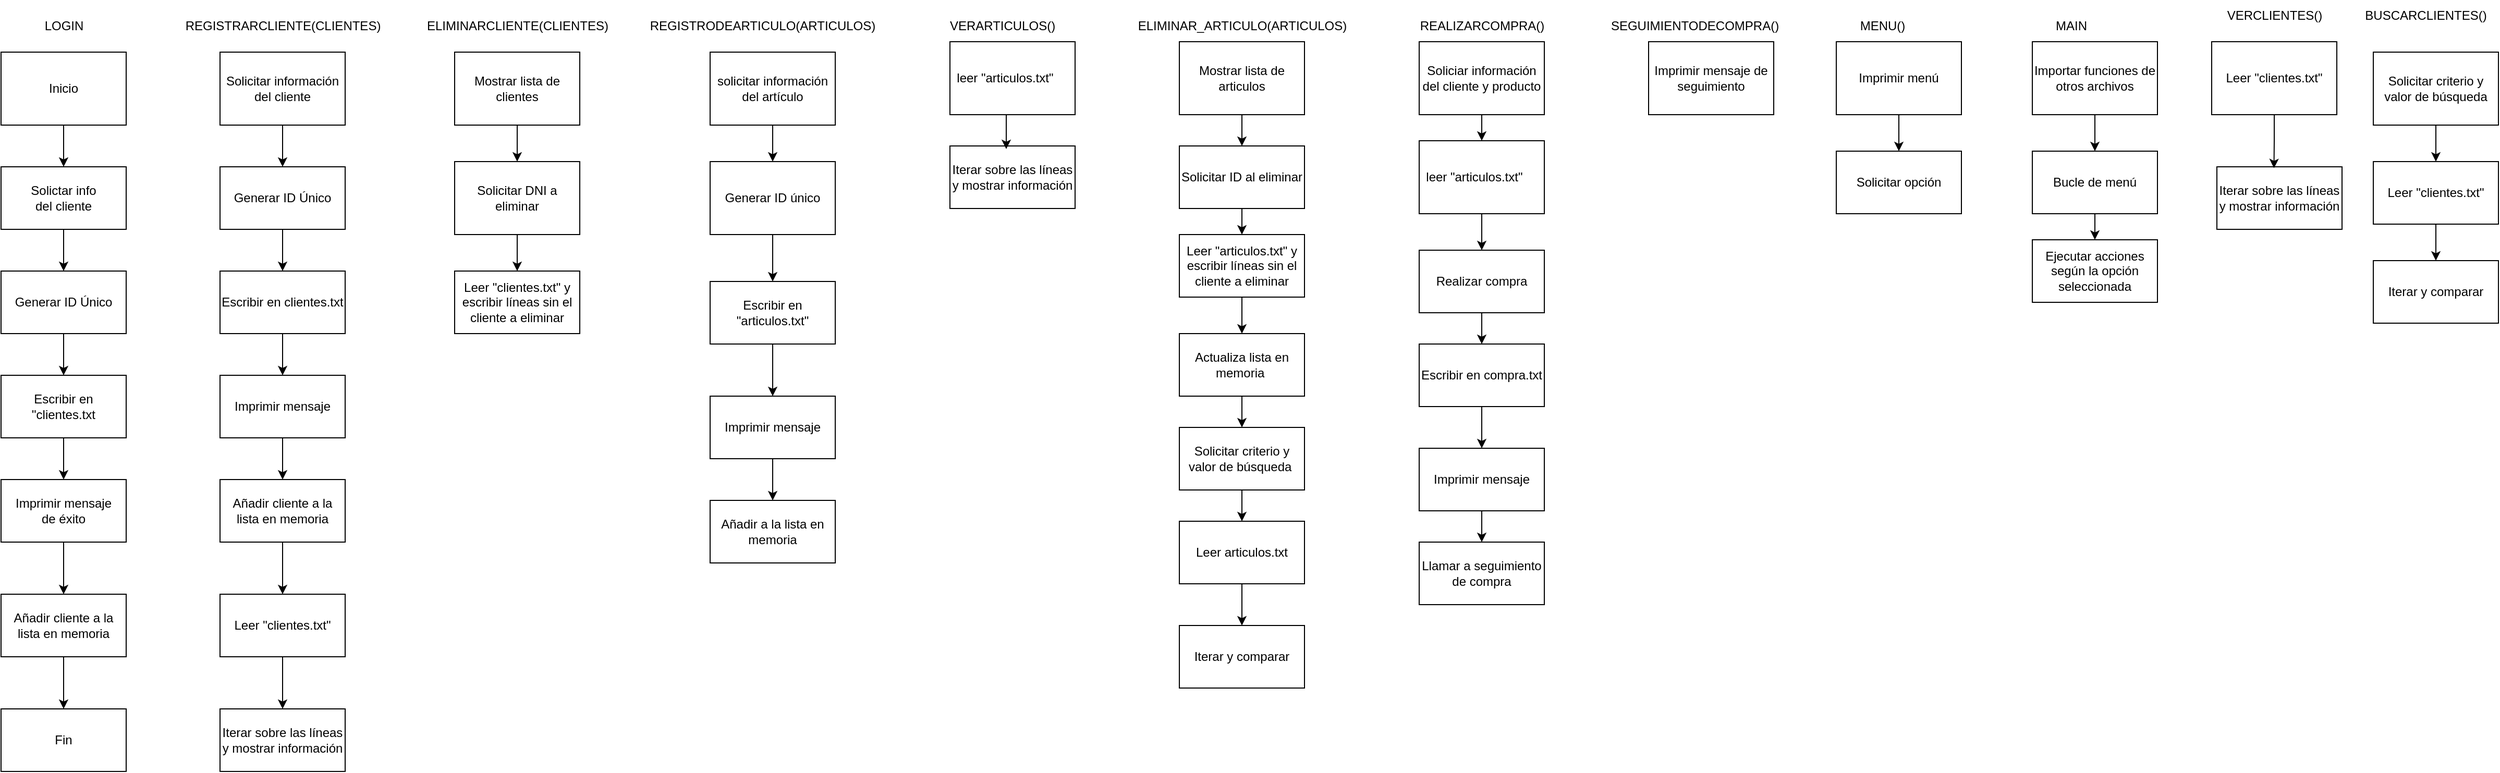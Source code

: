 <mxfile version="22.1.2" type="github">
  <diagram id="C5RBs43oDa-KdzZeNtuy" name="Page-1">
    <mxGraphModel dx="635" dy="474" grid="1" gridSize="10" guides="1" tooltips="1" connect="1" arrows="1" fold="1" page="1" pageScale="1" pageWidth="827" pageHeight="1169" math="0" shadow="0">
      <root>
        <mxCell id="WIyWlLk6GJQsqaUBKTNV-0" />
        <mxCell id="WIyWlLk6GJQsqaUBKTNV-1" parent="WIyWlLk6GJQsqaUBKTNV-0" />
        <mxCell id="VLlErGUeabO-Wsx0XHVg-6" style="edgeStyle=orthogonalEdgeStyle;rounded=0;orthogonalLoop=1;jettySize=auto;html=1;exitX=0.5;exitY=1;exitDx=0;exitDy=0;entryX=0.5;entryY=0;entryDx=0;entryDy=0;" parent="WIyWlLk6GJQsqaUBKTNV-1" source="VLlErGUeabO-Wsx0XHVg-0" target="VLlErGUeabO-Wsx0XHVg-1" edge="1">
          <mxGeometry relative="1" as="geometry" />
        </mxCell>
        <mxCell id="VLlErGUeabO-Wsx0XHVg-0" value="Inicio" style="rounded=0;whiteSpace=wrap;html=1;" parent="WIyWlLk6GJQsqaUBKTNV-1" vertex="1">
          <mxGeometry x="120" y="410" width="120" height="70" as="geometry" />
        </mxCell>
        <mxCell id="VLlErGUeabO-Wsx0XHVg-7" style="edgeStyle=orthogonalEdgeStyle;rounded=0;orthogonalLoop=1;jettySize=auto;html=1;exitX=0.5;exitY=1;exitDx=0;exitDy=0;" parent="WIyWlLk6GJQsqaUBKTNV-1" source="VLlErGUeabO-Wsx0XHVg-1" target="VLlErGUeabO-Wsx0XHVg-2" edge="1">
          <mxGeometry relative="1" as="geometry" />
        </mxCell>
        <mxCell id="VLlErGUeabO-Wsx0XHVg-1" value="Solictar info&lt;br&gt;del cliente" style="rounded=0;whiteSpace=wrap;html=1;" parent="WIyWlLk6GJQsqaUBKTNV-1" vertex="1">
          <mxGeometry x="120" y="520" width="120" height="60" as="geometry" />
        </mxCell>
        <mxCell id="VLlErGUeabO-Wsx0XHVg-8" style="edgeStyle=orthogonalEdgeStyle;rounded=0;orthogonalLoop=1;jettySize=auto;html=1;exitX=0.5;exitY=1;exitDx=0;exitDy=0;" parent="WIyWlLk6GJQsqaUBKTNV-1" source="VLlErGUeabO-Wsx0XHVg-2" target="VLlErGUeabO-Wsx0XHVg-3" edge="1">
          <mxGeometry relative="1" as="geometry" />
        </mxCell>
        <mxCell id="VLlErGUeabO-Wsx0XHVg-2" value="Generar ID Único" style="rounded=0;whiteSpace=wrap;html=1;" parent="WIyWlLk6GJQsqaUBKTNV-1" vertex="1">
          <mxGeometry x="120" y="620" width="120" height="60" as="geometry" />
        </mxCell>
        <mxCell id="VLlErGUeabO-Wsx0XHVg-11" style="edgeStyle=orthogonalEdgeStyle;rounded=0;orthogonalLoop=1;jettySize=auto;html=1;exitX=0.5;exitY=1;exitDx=0;exitDy=0;entryX=0.5;entryY=0;entryDx=0;entryDy=0;" parent="WIyWlLk6GJQsqaUBKTNV-1" source="VLlErGUeabO-Wsx0XHVg-3" target="VLlErGUeabO-Wsx0XHVg-9" edge="1">
          <mxGeometry relative="1" as="geometry" />
        </mxCell>
        <mxCell id="VLlErGUeabO-Wsx0XHVg-3" value="Escribir en&lt;br&gt;&quot;clientes.txt" style="rounded=0;whiteSpace=wrap;html=1;" parent="WIyWlLk6GJQsqaUBKTNV-1" vertex="1">
          <mxGeometry x="120" y="720" width="120" height="60" as="geometry" />
        </mxCell>
        <mxCell id="VLlErGUeabO-Wsx0XHVg-14" style="edgeStyle=orthogonalEdgeStyle;rounded=0;orthogonalLoop=1;jettySize=auto;html=1;exitX=0.5;exitY=1;exitDx=0;exitDy=0;entryX=0.5;entryY=0;entryDx=0;entryDy=0;" parent="WIyWlLk6GJQsqaUBKTNV-1" source="VLlErGUeabO-Wsx0XHVg-9" target="VLlErGUeabO-Wsx0XHVg-12" edge="1">
          <mxGeometry relative="1" as="geometry" />
        </mxCell>
        <mxCell id="VLlErGUeabO-Wsx0XHVg-9" value="Imprimir mensaje&lt;br&gt;de éxito" style="rounded=0;whiteSpace=wrap;html=1;" parent="WIyWlLk6GJQsqaUBKTNV-1" vertex="1">
          <mxGeometry x="120" y="820" width="120" height="60" as="geometry" />
        </mxCell>
        <mxCell id="VLlErGUeabO-Wsx0XHVg-10" value="LOGIN" style="text;html=1;align=center;verticalAlign=middle;resizable=0;points=[];autosize=1;strokeColor=none;fillColor=none;" parent="WIyWlLk6GJQsqaUBKTNV-1" vertex="1">
          <mxGeometry x="150" y="370" width="60" height="30" as="geometry" />
        </mxCell>
        <mxCell id="VLlErGUeabO-Wsx0XHVg-15" style="edgeStyle=orthogonalEdgeStyle;rounded=0;orthogonalLoop=1;jettySize=auto;html=1;exitX=0.5;exitY=1;exitDx=0;exitDy=0;" parent="WIyWlLk6GJQsqaUBKTNV-1" source="VLlErGUeabO-Wsx0XHVg-12" target="VLlErGUeabO-Wsx0XHVg-13" edge="1">
          <mxGeometry relative="1" as="geometry" />
        </mxCell>
        <mxCell id="VLlErGUeabO-Wsx0XHVg-12" value="Añadir cliente a la lista en memoria" style="rounded=0;whiteSpace=wrap;html=1;" parent="WIyWlLk6GJQsqaUBKTNV-1" vertex="1">
          <mxGeometry x="120" y="930" width="120" height="60" as="geometry" />
        </mxCell>
        <mxCell id="VLlErGUeabO-Wsx0XHVg-13" value="Fin" style="rounded=0;whiteSpace=wrap;html=1;" parent="WIyWlLk6GJQsqaUBKTNV-1" vertex="1">
          <mxGeometry x="120" y="1040" width="120" height="60" as="geometry" />
        </mxCell>
        <mxCell id="VLlErGUeabO-Wsx0XHVg-18" value="REGISTRARCLIENTE(CLIENTES)" style="text;html=1;align=center;verticalAlign=middle;resizable=0;points=[];autosize=1;strokeColor=none;fillColor=none;" parent="WIyWlLk6GJQsqaUBKTNV-1" vertex="1">
          <mxGeometry x="285" y="370" width="210" height="30" as="geometry" />
        </mxCell>
        <mxCell id="VLlErGUeabO-Wsx0XHVg-26" style="edgeStyle=orthogonalEdgeStyle;rounded=0;orthogonalLoop=1;jettySize=auto;html=1;exitX=0.5;exitY=1;exitDx=0;exitDy=0;" parent="WIyWlLk6GJQsqaUBKTNV-1" source="VLlErGUeabO-Wsx0XHVg-19" target="VLlErGUeabO-Wsx0XHVg-22" edge="1">
          <mxGeometry relative="1" as="geometry" />
        </mxCell>
        <mxCell id="VLlErGUeabO-Wsx0XHVg-19" value="Solicitar información&lt;br&gt;del cliente" style="rounded=0;whiteSpace=wrap;html=1;" parent="WIyWlLk6GJQsqaUBKTNV-1" vertex="1">
          <mxGeometry x="330" y="410" width="120" height="70" as="geometry" />
        </mxCell>
        <mxCell id="VLlErGUeabO-Wsx0XHVg-28" style="edgeStyle=orthogonalEdgeStyle;rounded=0;orthogonalLoop=1;jettySize=auto;html=1;entryX=0.5;entryY=0;entryDx=0;entryDy=0;" parent="WIyWlLk6GJQsqaUBKTNV-1" source="VLlErGUeabO-Wsx0XHVg-22" target="VLlErGUeabO-Wsx0XHVg-23" edge="1">
          <mxGeometry relative="1" as="geometry" />
        </mxCell>
        <mxCell id="VLlErGUeabO-Wsx0XHVg-22" value="Generar ID Único" style="rounded=0;whiteSpace=wrap;html=1;" parent="WIyWlLk6GJQsqaUBKTNV-1" vertex="1">
          <mxGeometry x="330" y="520" width="120" height="60" as="geometry" />
        </mxCell>
        <mxCell id="VLlErGUeabO-Wsx0XHVg-29" style="edgeStyle=orthogonalEdgeStyle;rounded=0;orthogonalLoop=1;jettySize=auto;html=1;exitX=0.5;exitY=1;exitDx=0;exitDy=0;entryX=0.5;entryY=0;entryDx=0;entryDy=0;" parent="WIyWlLk6GJQsqaUBKTNV-1" source="VLlErGUeabO-Wsx0XHVg-23" target="VLlErGUeabO-Wsx0XHVg-24" edge="1">
          <mxGeometry relative="1" as="geometry" />
        </mxCell>
        <mxCell id="VLlErGUeabO-Wsx0XHVg-23" value="Escribir en clientes.txt" style="rounded=0;whiteSpace=wrap;html=1;" parent="WIyWlLk6GJQsqaUBKTNV-1" vertex="1">
          <mxGeometry x="330" y="620" width="120" height="60" as="geometry" />
        </mxCell>
        <mxCell id="VLlErGUeabO-Wsx0XHVg-30" style="edgeStyle=orthogonalEdgeStyle;rounded=0;orthogonalLoop=1;jettySize=auto;html=1;exitX=0.5;exitY=1;exitDx=0;exitDy=0;" parent="WIyWlLk6GJQsqaUBKTNV-1" source="VLlErGUeabO-Wsx0XHVg-24" target="VLlErGUeabO-Wsx0XHVg-25" edge="1">
          <mxGeometry relative="1" as="geometry" />
        </mxCell>
        <mxCell id="VLlErGUeabO-Wsx0XHVg-24" value="Imprimir mensaje" style="rounded=0;whiteSpace=wrap;html=1;" parent="WIyWlLk6GJQsqaUBKTNV-1" vertex="1">
          <mxGeometry x="330" y="720" width="120" height="60" as="geometry" />
        </mxCell>
        <mxCell id="VLlErGUeabO-Wsx0XHVg-33" style="edgeStyle=orthogonalEdgeStyle;rounded=0;orthogonalLoop=1;jettySize=auto;html=1;entryX=0.5;entryY=0;entryDx=0;entryDy=0;" parent="WIyWlLk6GJQsqaUBKTNV-1" source="VLlErGUeabO-Wsx0XHVg-25" target="VLlErGUeabO-Wsx0XHVg-31" edge="1">
          <mxGeometry relative="1" as="geometry" />
        </mxCell>
        <mxCell id="VLlErGUeabO-Wsx0XHVg-25" value="Añadir cliente a la lista en memoria" style="rounded=0;whiteSpace=wrap;html=1;" parent="WIyWlLk6GJQsqaUBKTNV-1" vertex="1">
          <mxGeometry x="330" y="820" width="120" height="60" as="geometry" />
        </mxCell>
        <mxCell id="VLlErGUeabO-Wsx0XHVg-34" style="edgeStyle=orthogonalEdgeStyle;rounded=0;orthogonalLoop=1;jettySize=auto;html=1;exitX=0.5;exitY=1;exitDx=0;exitDy=0;entryX=0.5;entryY=0;entryDx=0;entryDy=0;" parent="WIyWlLk6GJQsqaUBKTNV-1" source="VLlErGUeabO-Wsx0XHVg-31" target="VLlErGUeabO-Wsx0XHVg-32" edge="1">
          <mxGeometry relative="1" as="geometry" />
        </mxCell>
        <mxCell id="VLlErGUeabO-Wsx0XHVg-31" value="Leer &quot;clientes.txt&quot;" style="rounded=0;whiteSpace=wrap;html=1;" parent="WIyWlLk6GJQsqaUBKTNV-1" vertex="1">
          <mxGeometry x="330" y="930" width="120" height="60" as="geometry" />
        </mxCell>
        <mxCell id="VLlErGUeabO-Wsx0XHVg-32" value="Iterar sobre las líneas y mostrar información" style="rounded=0;whiteSpace=wrap;html=1;" parent="WIyWlLk6GJQsqaUBKTNV-1" vertex="1">
          <mxGeometry x="330" y="1040" width="120" height="60" as="geometry" />
        </mxCell>
        <mxCell id="VLlErGUeabO-Wsx0XHVg-35" value="ELIMINARCLIENTE(CLIENTES)" style="text;html=1;align=center;verticalAlign=middle;resizable=0;points=[];autosize=1;strokeColor=none;fillColor=none;" parent="WIyWlLk6GJQsqaUBKTNV-1" vertex="1">
          <mxGeometry x="515" y="370" width="200" height="30" as="geometry" />
        </mxCell>
        <mxCell id="VLlErGUeabO-Wsx0XHVg-39" style="edgeStyle=orthogonalEdgeStyle;rounded=0;orthogonalLoop=1;jettySize=auto;html=1;entryX=0.5;entryY=0;entryDx=0;entryDy=0;" parent="WIyWlLk6GJQsqaUBKTNV-1" source="VLlErGUeabO-Wsx0XHVg-36" target="VLlErGUeabO-Wsx0XHVg-37" edge="1">
          <mxGeometry relative="1" as="geometry" />
        </mxCell>
        <mxCell id="VLlErGUeabO-Wsx0XHVg-36" value="Mostrar lista de clientes" style="rounded=0;whiteSpace=wrap;html=1;" parent="WIyWlLk6GJQsqaUBKTNV-1" vertex="1">
          <mxGeometry x="555" y="410" width="120" height="70" as="geometry" />
        </mxCell>
        <mxCell id="VLlErGUeabO-Wsx0XHVg-40" style="edgeStyle=orthogonalEdgeStyle;rounded=0;orthogonalLoop=1;jettySize=auto;html=1;exitX=0.5;exitY=1;exitDx=0;exitDy=0;" parent="WIyWlLk6GJQsqaUBKTNV-1" source="VLlErGUeabO-Wsx0XHVg-37" target="VLlErGUeabO-Wsx0XHVg-38" edge="1">
          <mxGeometry relative="1" as="geometry" />
        </mxCell>
        <mxCell id="VLlErGUeabO-Wsx0XHVg-37" value="Solicitar DNI a eliminar" style="rounded=0;whiteSpace=wrap;html=1;" parent="WIyWlLk6GJQsqaUBKTNV-1" vertex="1">
          <mxGeometry x="555" y="515" width="120" height="70" as="geometry" />
        </mxCell>
        <mxCell id="VLlErGUeabO-Wsx0XHVg-38" value="Leer &quot;clientes.txt&quot; y escribir líneas sin el cliente a eliminar" style="rounded=0;whiteSpace=wrap;html=1;" parent="WIyWlLk6GJQsqaUBKTNV-1" vertex="1">
          <mxGeometry x="555" y="620" width="120" height="60" as="geometry" />
        </mxCell>
        <mxCell id="VLlErGUeabO-Wsx0XHVg-41" value="REGISTRODEARTICULO(ARTICULOS)" style="text;html=1;align=center;verticalAlign=middle;resizable=0;points=[];autosize=1;strokeColor=none;fillColor=none;" parent="WIyWlLk6GJQsqaUBKTNV-1" vertex="1">
          <mxGeometry x="730" y="370" width="240" height="30" as="geometry" />
        </mxCell>
        <mxCell id="VLlErGUeabO-Wsx0XHVg-47" style="edgeStyle=orthogonalEdgeStyle;rounded=0;orthogonalLoop=1;jettySize=auto;html=1;entryX=0.5;entryY=0;entryDx=0;entryDy=0;" parent="WIyWlLk6GJQsqaUBKTNV-1" source="VLlErGUeabO-Wsx0XHVg-44" target="VLlErGUeabO-Wsx0XHVg-45" edge="1">
          <mxGeometry relative="1" as="geometry" />
        </mxCell>
        <mxCell id="VLlErGUeabO-Wsx0XHVg-44" value="solicitar información del artículo" style="rounded=0;whiteSpace=wrap;html=1;" parent="WIyWlLk6GJQsqaUBKTNV-1" vertex="1">
          <mxGeometry x="800" y="410" width="120" height="70" as="geometry" />
        </mxCell>
        <mxCell id="VLlErGUeabO-Wsx0XHVg-48" style="edgeStyle=orthogonalEdgeStyle;rounded=0;orthogonalLoop=1;jettySize=auto;html=1;exitX=0.5;exitY=1;exitDx=0;exitDy=0;entryX=0.5;entryY=0;entryDx=0;entryDy=0;" parent="WIyWlLk6GJQsqaUBKTNV-1" source="VLlErGUeabO-Wsx0XHVg-45" target="VLlErGUeabO-Wsx0XHVg-46" edge="1">
          <mxGeometry relative="1" as="geometry" />
        </mxCell>
        <mxCell id="VLlErGUeabO-Wsx0XHVg-45" value="Generar ID único" style="rounded=0;whiteSpace=wrap;html=1;" parent="WIyWlLk6GJQsqaUBKTNV-1" vertex="1">
          <mxGeometry x="800" y="515" width="120" height="70" as="geometry" />
        </mxCell>
        <mxCell id="VLlErGUeabO-Wsx0XHVg-51" style="edgeStyle=orthogonalEdgeStyle;rounded=0;orthogonalLoop=1;jettySize=auto;html=1;exitX=0.5;exitY=1;exitDx=0;exitDy=0;" parent="WIyWlLk6GJQsqaUBKTNV-1" source="VLlErGUeabO-Wsx0XHVg-46" target="VLlErGUeabO-Wsx0XHVg-49" edge="1">
          <mxGeometry relative="1" as="geometry" />
        </mxCell>
        <mxCell id="VLlErGUeabO-Wsx0XHVg-46" value="Escribir en &quot;articulos.txt&quot;" style="rounded=0;whiteSpace=wrap;html=1;" parent="WIyWlLk6GJQsqaUBKTNV-1" vertex="1">
          <mxGeometry x="800" y="630" width="120" height="60" as="geometry" />
        </mxCell>
        <mxCell id="VLlErGUeabO-Wsx0XHVg-52" style="edgeStyle=orthogonalEdgeStyle;rounded=0;orthogonalLoop=1;jettySize=auto;html=1;exitX=0.5;exitY=1;exitDx=0;exitDy=0;entryX=0.5;entryY=0;entryDx=0;entryDy=0;" parent="WIyWlLk6GJQsqaUBKTNV-1" source="VLlErGUeabO-Wsx0XHVg-49" target="VLlErGUeabO-Wsx0XHVg-50" edge="1">
          <mxGeometry relative="1" as="geometry" />
        </mxCell>
        <mxCell id="VLlErGUeabO-Wsx0XHVg-49" value="Imprimir mensaje" style="rounded=0;whiteSpace=wrap;html=1;" parent="WIyWlLk6GJQsqaUBKTNV-1" vertex="1">
          <mxGeometry x="800" y="740" width="120" height="60" as="geometry" />
        </mxCell>
        <mxCell id="VLlErGUeabO-Wsx0XHVg-50" value="Añadir a la lista en memoria" style="rounded=0;whiteSpace=wrap;html=1;" parent="WIyWlLk6GJQsqaUBKTNV-1" vertex="1">
          <mxGeometry x="800" y="840" width="120" height="60" as="geometry" />
        </mxCell>
        <mxCell id="VLlErGUeabO-Wsx0XHVg-53" value="VERARTICULOS()" style="text;html=1;align=center;verticalAlign=middle;resizable=0;points=[];autosize=1;strokeColor=none;fillColor=none;" parent="WIyWlLk6GJQsqaUBKTNV-1" vertex="1">
          <mxGeometry x="1020" y="370" width="120" height="30" as="geometry" />
        </mxCell>
        <mxCell id="VLlErGUeabO-Wsx0XHVg-54" value="leer &quot;articulos.txt&quot;&lt;span style=&quot;white-space: pre;&quot;&gt;&#x9;&lt;/span&gt;" style="rounded=0;whiteSpace=wrap;html=1;" parent="WIyWlLk6GJQsqaUBKTNV-1" vertex="1">
          <mxGeometry x="1030" y="400" width="120" height="70" as="geometry" />
        </mxCell>
        <mxCell id="VLlErGUeabO-Wsx0XHVg-55" value="Iterar sobre las líneas y mostrar información" style="rounded=0;whiteSpace=wrap;html=1;" parent="WIyWlLk6GJQsqaUBKTNV-1" vertex="1">
          <mxGeometry x="1030" y="500" width="120" height="60" as="geometry" />
        </mxCell>
        <mxCell id="VLlErGUeabO-Wsx0XHVg-56" style="edgeStyle=orthogonalEdgeStyle;rounded=0;orthogonalLoop=1;jettySize=auto;html=1;exitX=0.5;exitY=1;exitDx=0;exitDy=0;entryX=0.45;entryY=0.05;entryDx=0;entryDy=0;entryPerimeter=0;" parent="WIyWlLk6GJQsqaUBKTNV-1" source="VLlErGUeabO-Wsx0XHVg-54" target="VLlErGUeabO-Wsx0XHVg-55" edge="1">
          <mxGeometry relative="1" as="geometry" />
        </mxCell>
        <mxCell id="VLlErGUeabO-Wsx0XHVg-57" value="ELIMINAR_ARTICULO(ARTICULOS)" style="text;html=1;align=center;verticalAlign=middle;resizable=0;points=[];autosize=1;strokeColor=none;fillColor=none;" parent="WIyWlLk6GJQsqaUBKTNV-1" vertex="1">
          <mxGeometry x="1200" y="370" width="220" height="30" as="geometry" />
        </mxCell>
        <mxCell id="VLlErGUeabO-Wsx0XHVg-60" style="edgeStyle=orthogonalEdgeStyle;rounded=0;orthogonalLoop=1;jettySize=auto;html=1;exitX=0.5;exitY=1;exitDx=0;exitDy=0;" parent="WIyWlLk6GJQsqaUBKTNV-1" source="VLlErGUeabO-Wsx0XHVg-58" target="VLlErGUeabO-Wsx0XHVg-59" edge="1">
          <mxGeometry relative="1" as="geometry" />
        </mxCell>
        <mxCell id="VLlErGUeabO-Wsx0XHVg-58" value="Mostrar lista de articulos" style="rounded=0;whiteSpace=wrap;html=1;" parent="WIyWlLk6GJQsqaUBKTNV-1" vertex="1">
          <mxGeometry x="1250" y="400" width="120" height="70" as="geometry" />
        </mxCell>
        <mxCell id="VLlErGUeabO-Wsx0XHVg-62" style="edgeStyle=orthogonalEdgeStyle;rounded=0;orthogonalLoop=1;jettySize=auto;html=1;exitX=0.5;exitY=1;exitDx=0;exitDy=0;entryX=0.5;entryY=0;entryDx=0;entryDy=0;" parent="WIyWlLk6GJQsqaUBKTNV-1" source="VLlErGUeabO-Wsx0XHVg-59" target="VLlErGUeabO-Wsx0XHVg-61" edge="1">
          <mxGeometry relative="1" as="geometry" />
        </mxCell>
        <mxCell id="VLlErGUeabO-Wsx0XHVg-59" value="Solicitar ID al eliminar" style="rounded=0;whiteSpace=wrap;html=1;" parent="WIyWlLk6GJQsqaUBKTNV-1" vertex="1">
          <mxGeometry x="1250" y="500" width="120" height="60" as="geometry" />
        </mxCell>
        <mxCell id="VLlErGUeabO-Wsx0XHVg-65" style="edgeStyle=orthogonalEdgeStyle;rounded=0;orthogonalLoop=1;jettySize=auto;html=1;exitX=0.5;exitY=1;exitDx=0;exitDy=0;" parent="WIyWlLk6GJQsqaUBKTNV-1" source="VLlErGUeabO-Wsx0XHVg-61" target="VLlErGUeabO-Wsx0XHVg-63" edge="1">
          <mxGeometry relative="1" as="geometry" />
        </mxCell>
        <mxCell id="VLlErGUeabO-Wsx0XHVg-61" value="Leer &quot;articulos.txt&quot; y escribir líneas sin el cliente a eliminar" style="rounded=0;whiteSpace=wrap;html=1;" parent="WIyWlLk6GJQsqaUBKTNV-1" vertex="1">
          <mxGeometry x="1250" y="585" width="120" height="60" as="geometry" />
        </mxCell>
        <mxCell id="VLlErGUeabO-Wsx0XHVg-68" style="edgeStyle=orthogonalEdgeStyle;rounded=0;orthogonalLoop=1;jettySize=auto;html=1;exitX=0.5;exitY=1;exitDx=0;exitDy=0;entryX=0.5;entryY=0;entryDx=0;entryDy=0;" parent="WIyWlLk6GJQsqaUBKTNV-1" source="VLlErGUeabO-Wsx0XHVg-63" target="VLlErGUeabO-Wsx0XHVg-66" edge="1">
          <mxGeometry relative="1" as="geometry" />
        </mxCell>
        <mxCell id="VLlErGUeabO-Wsx0XHVg-63" value="Actualiza lista en memoria&amp;nbsp;" style="rounded=0;whiteSpace=wrap;html=1;" parent="WIyWlLk6GJQsqaUBKTNV-1" vertex="1">
          <mxGeometry x="1250" y="680" width="120" height="60" as="geometry" />
        </mxCell>
        <mxCell id="VLlErGUeabO-Wsx0XHVg-69" style="edgeStyle=orthogonalEdgeStyle;rounded=0;orthogonalLoop=1;jettySize=auto;html=1;exitX=0.5;exitY=1;exitDx=0;exitDy=0;" parent="WIyWlLk6GJQsqaUBKTNV-1" source="VLlErGUeabO-Wsx0XHVg-66" target="VLlErGUeabO-Wsx0XHVg-67" edge="1">
          <mxGeometry relative="1" as="geometry" />
        </mxCell>
        <mxCell id="VLlErGUeabO-Wsx0XHVg-66" value="Solicitar criterio y valor de búsqueda&amp;nbsp;" style="rounded=0;whiteSpace=wrap;html=1;" parent="WIyWlLk6GJQsqaUBKTNV-1" vertex="1">
          <mxGeometry x="1250" y="770" width="120" height="60" as="geometry" />
        </mxCell>
        <mxCell id="VLlErGUeabO-Wsx0XHVg-72" style="edgeStyle=orthogonalEdgeStyle;rounded=0;orthogonalLoop=1;jettySize=auto;html=1;exitX=0.5;exitY=1;exitDx=0;exitDy=0;entryX=0.5;entryY=0;entryDx=0;entryDy=0;" parent="WIyWlLk6GJQsqaUBKTNV-1" source="VLlErGUeabO-Wsx0XHVg-67" target="VLlErGUeabO-Wsx0XHVg-70" edge="1">
          <mxGeometry relative="1" as="geometry" />
        </mxCell>
        <mxCell id="VLlErGUeabO-Wsx0XHVg-67" value="Leer articulos.txt" style="rounded=0;whiteSpace=wrap;html=1;" parent="WIyWlLk6GJQsqaUBKTNV-1" vertex="1">
          <mxGeometry x="1250" y="860" width="120" height="60" as="geometry" />
        </mxCell>
        <mxCell id="VLlErGUeabO-Wsx0XHVg-70" value="Iterar y comparar" style="rounded=0;whiteSpace=wrap;html=1;" parent="WIyWlLk6GJQsqaUBKTNV-1" vertex="1">
          <mxGeometry x="1250" y="960" width="120" height="60" as="geometry" />
        </mxCell>
        <mxCell id="VLlErGUeabO-Wsx0XHVg-73" value="REALIZARCOMPRA()" style="text;html=1;align=center;verticalAlign=middle;resizable=0;points=[];autosize=1;strokeColor=none;fillColor=none;" parent="WIyWlLk6GJQsqaUBKTNV-1" vertex="1">
          <mxGeometry x="1470" y="370" width="140" height="30" as="geometry" />
        </mxCell>
        <mxCell id="VLlErGUeabO-Wsx0XHVg-77" style="edgeStyle=orthogonalEdgeStyle;rounded=0;orthogonalLoop=1;jettySize=auto;html=1;entryX=0.5;entryY=0;entryDx=0;entryDy=0;" parent="WIyWlLk6GJQsqaUBKTNV-1" source="VLlErGUeabO-Wsx0XHVg-74" target="VLlErGUeabO-Wsx0XHVg-76" edge="1">
          <mxGeometry relative="1" as="geometry" />
        </mxCell>
        <mxCell id="VLlErGUeabO-Wsx0XHVg-74" value="Soliciar información del cliente y producto" style="rounded=0;whiteSpace=wrap;html=1;" parent="WIyWlLk6GJQsqaUBKTNV-1" vertex="1">
          <mxGeometry x="1480" y="400" width="120" height="70" as="geometry" />
        </mxCell>
        <mxCell id="VLlErGUeabO-Wsx0XHVg-82" style="edgeStyle=orthogonalEdgeStyle;rounded=0;orthogonalLoop=1;jettySize=auto;html=1;exitX=0.5;exitY=1;exitDx=0;exitDy=0;entryX=0.5;entryY=0;entryDx=0;entryDy=0;" parent="WIyWlLk6GJQsqaUBKTNV-1" source="VLlErGUeabO-Wsx0XHVg-76" target="VLlErGUeabO-Wsx0XHVg-78" edge="1">
          <mxGeometry relative="1" as="geometry" />
        </mxCell>
        <mxCell id="VLlErGUeabO-Wsx0XHVg-76" value="leer &quot;articulos.txt&quot;&lt;span style=&quot;white-space: pre;&quot;&gt;&#x9;&lt;/span&gt;" style="rounded=0;whiteSpace=wrap;html=1;" parent="WIyWlLk6GJQsqaUBKTNV-1" vertex="1">
          <mxGeometry x="1480" y="495" width="120" height="70" as="geometry" />
        </mxCell>
        <mxCell id="VLlErGUeabO-Wsx0XHVg-83" style="edgeStyle=orthogonalEdgeStyle;rounded=0;orthogonalLoop=1;jettySize=auto;html=1;exitX=0.5;exitY=1;exitDx=0;exitDy=0;entryX=0.5;entryY=0;entryDx=0;entryDy=0;" parent="WIyWlLk6GJQsqaUBKTNV-1" source="VLlErGUeabO-Wsx0XHVg-78" target="VLlErGUeabO-Wsx0XHVg-79" edge="1">
          <mxGeometry relative="1" as="geometry" />
        </mxCell>
        <mxCell id="VLlErGUeabO-Wsx0XHVg-78" value="Realizar compra" style="rounded=0;whiteSpace=wrap;html=1;" parent="WIyWlLk6GJQsqaUBKTNV-1" vertex="1">
          <mxGeometry x="1480" y="600" width="120" height="60" as="geometry" />
        </mxCell>
        <mxCell id="VLlErGUeabO-Wsx0XHVg-84" style="edgeStyle=orthogonalEdgeStyle;rounded=0;orthogonalLoop=1;jettySize=auto;html=1;entryX=0.5;entryY=0;entryDx=0;entryDy=0;" parent="WIyWlLk6GJQsqaUBKTNV-1" source="VLlErGUeabO-Wsx0XHVg-79" target="VLlErGUeabO-Wsx0XHVg-80" edge="1">
          <mxGeometry relative="1" as="geometry" />
        </mxCell>
        <mxCell id="VLlErGUeabO-Wsx0XHVg-79" value="Escribir en compra.txt" style="rounded=0;whiteSpace=wrap;html=1;" parent="WIyWlLk6GJQsqaUBKTNV-1" vertex="1">
          <mxGeometry x="1480" y="690" width="120" height="60" as="geometry" />
        </mxCell>
        <mxCell id="VLlErGUeabO-Wsx0XHVg-85" style="edgeStyle=orthogonalEdgeStyle;rounded=0;orthogonalLoop=1;jettySize=auto;html=1;exitX=0.5;exitY=1;exitDx=0;exitDy=0;entryX=0.5;entryY=0;entryDx=0;entryDy=0;" parent="WIyWlLk6GJQsqaUBKTNV-1" source="VLlErGUeabO-Wsx0XHVg-80" target="VLlErGUeabO-Wsx0XHVg-81" edge="1">
          <mxGeometry relative="1" as="geometry" />
        </mxCell>
        <mxCell id="VLlErGUeabO-Wsx0XHVg-80" value="Imprimir mensaje" style="rounded=0;whiteSpace=wrap;html=1;" parent="WIyWlLk6GJQsqaUBKTNV-1" vertex="1">
          <mxGeometry x="1480" y="790" width="120" height="60" as="geometry" />
        </mxCell>
        <mxCell id="VLlErGUeabO-Wsx0XHVg-81" value="Llamar a seguimiento de compra" style="rounded=0;whiteSpace=wrap;html=1;" parent="WIyWlLk6GJQsqaUBKTNV-1" vertex="1">
          <mxGeometry x="1480" y="880" width="120" height="60" as="geometry" />
        </mxCell>
        <mxCell id="VLlErGUeabO-Wsx0XHVg-86" value="SEGUIMIENTODECOMPRA()" style="text;html=1;align=center;verticalAlign=middle;resizable=0;points=[];autosize=1;strokeColor=none;fillColor=none;" parent="WIyWlLk6GJQsqaUBKTNV-1" vertex="1">
          <mxGeometry x="1654" y="370" width="180" height="30" as="geometry" />
        </mxCell>
        <mxCell id="VLlErGUeabO-Wsx0XHVg-87" value="Imprimir mensaje de seguimiento" style="rounded=0;whiteSpace=wrap;html=1;" parent="WIyWlLk6GJQsqaUBKTNV-1" vertex="1">
          <mxGeometry x="1700" y="400" width="120" height="70" as="geometry" />
        </mxCell>
        <mxCell id="VLlErGUeabO-Wsx0XHVg-88" value="MENU()" style="text;html=1;align=center;verticalAlign=middle;resizable=0;points=[];autosize=1;strokeColor=none;fillColor=none;" parent="WIyWlLk6GJQsqaUBKTNV-1" vertex="1">
          <mxGeometry x="1889" y="370" width="70" height="30" as="geometry" />
        </mxCell>
        <mxCell id="VLlErGUeabO-Wsx0XHVg-91" style="edgeStyle=orthogonalEdgeStyle;rounded=0;orthogonalLoop=1;jettySize=auto;html=1;exitX=0.5;exitY=1;exitDx=0;exitDy=0;" parent="WIyWlLk6GJQsqaUBKTNV-1" source="VLlErGUeabO-Wsx0XHVg-89" target="VLlErGUeabO-Wsx0XHVg-90" edge="1">
          <mxGeometry relative="1" as="geometry" />
        </mxCell>
        <mxCell id="VLlErGUeabO-Wsx0XHVg-89" value="Imprimir menú" style="rounded=0;whiteSpace=wrap;html=1;" parent="WIyWlLk6GJQsqaUBKTNV-1" vertex="1">
          <mxGeometry x="1880" y="400" width="120" height="70" as="geometry" />
        </mxCell>
        <mxCell id="VLlErGUeabO-Wsx0XHVg-90" value="Solicitar opción" style="rounded=0;whiteSpace=wrap;html=1;" parent="WIyWlLk6GJQsqaUBKTNV-1" vertex="1">
          <mxGeometry x="1880" y="505" width="120" height="60" as="geometry" />
        </mxCell>
        <mxCell id="VLlErGUeabO-Wsx0XHVg-92" value="MAIN" style="text;html=1;align=center;verticalAlign=middle;resizable=0;points=[];autosize=1;strokeColor=none;fillColor=none;" parent="WIyWlLk6GJQsqaUBKTNV-1" vertex="1">
          <mxGeometry x="2080" y="370" width="50" height="30" as="geometry" />
        </mxCell>
        <mxCell id="VLlErGUeabO-Wsx0XHVg-98" style="edgeStyle=orthogonalEdgeStyle;rounded=0;orthogonalLoop=1;jettySize=auto;html=1;exitX=0.5;exitY=1;exitDx=0;exitDy=0;" parent="WIyWlLk6GJQsqaUBKTNV-1" source="VLlErGUeabO-Wsx0XHVg-93" target="VLlErGUeabO-Wsx0XHVg-94" edge="1">
          <mxGeometry relative="1" as="geometry" />
        </mxCell>
        <mxCell id="VLlErGUeabO-Wsx0XHVg-93" value="Importar funciones de otros archivos" style="rounded=0;whiteSpace=wrap;html=1;" parent="WIyWlLk6GJQsqaUBKTNV-1" vertex="1">
          <mxGeometry x="2068" y="400" width="120" height="70" as="geometry" />
        </mxCell>
        <mxCell id="VLlErGUeabO-Wsx0XHVg-99" style="edgeStyle=orthogonalEdgeStyle;rounded=0;orthogonalLoop=1;jettySize=auto;html=1;exitX=0.5;exitY=1;exitDx=0;exitDy=0;entryX=0.5;entryY=0;entryDx=0;entryDy=0;" parent="WIyWlLk6GJQsqaUBKTNV-1" source="VLlErGUeabO-Wsx0XHVg-94" target="VLlErGUeabO-Wsx0XHVg-95" edge="1">
          <mxGeometry relative="1" as="geometry" />
        </mxCell>
        <mxCell id="VLlErGUeabO-Wsx0XHVg-94" value="Bucle de menú" style="rounded=0;whiteSpace=wrap;html=1;" parent="WIyWlLk6GJQsqaUBKTNV-1" vertex="1">
          <mxGeometry x="2068" y="505" width="120" height="60" as="geometry" />
        </mxCell>
        <mxCell id="VLlErGUeabO-Wsx0XHVg-95" value="Ejecutar acciones según la opción seleccionada" style="rounded=0;whiteSpace=wrap;html=1;" parent="WIyWlLk6GJQsqaUBKTNV-1" vertex="1">
          <mxGeometry x="2068" y="590" width="120" height="60" as="geometry" />
        </mxCell>
        <mxCell id="5eMGE5Q4XNYzfyyt1u-K-0" value="Leer &quot;clientes.txt&quot;" style="rounded=0;whiteSpace=wrap;html=1;" vertex="1" parent="WIyWlLk6GJQsqaUBKTNV-1">
          <mxGeometry x="2240" y="400" width="120" height="70" as="geometry" />
        </mxCell>
        <mxCell id="5eMGE5Q4XNYzfyyt1u-K-3" value="VERCLIENTES()" style="text;html=1;align=center;verticalAlign=middle;resizable=0;points=[];autosize=1;strokeColor=none;fillColor=none;" vertex="1" parent="WIyWlLk6GJQsqaUBKTNV-1">
          <mxGeometry x="2245" y="360" width="110" height="30" as="geometry" />
        </mxCell>
        <mxCell id="5eMGE5Q4XNYzfyyt1u-K-4" value="Iterar sobre las líneas y mostrar información" style="rounded=0;whiteSpace=wrap;html=1;" vertex="1" parent="WIyWlLk6GJQsqaUBKTNV-1">
          <mxGeometry x="2245" y="520" width="120" height="60" as="geometry" />
        </mxCell>
        <mxCell id="5eMGE5Q4XNYzfyyt1u-K-5" style="edgeStyle=orthogonalEdgeStyle;rounded=0;orthogonalLoop=1;jettySize=auto;html=1;exitX=0.5;exitY=1;exitDx=0;exitDy=0;entryX=0.456;entryY=0.022;entryDx=0;entryDy=0;entryPerimeter=0;" edge="1" parent="WIyWlLk6GJQsqaUBKTNV-1" source="5eMGE5Q4XNYzfyyt1u-K-0" target="5eMGE5Q4XNYzfyyt1u-K-4">
          <mxGeometry relative="1" as="geometry" />
        </mxCell>
        <mxCell id="5eMGE5Q4XNYzfyyt1u-K-6" value="BUSCARCLIENTES()" style="text;html=1;align=center;verticalAlign=middle;resizable=0;points=[];autosize=1;strokeColor=none;fillColor=none;" vertex="1" parent="WIyWlLk6GJQsqaUBKTNV-1">
          <mxGeometry x="2375" y="360" width="140" height="30" as="geometry" />
        </mxCell>
        <mxCell id="5eMGE5Q4XNYzfyyt1u-K-10" style="edgeStyle=orthogonalEdgeStyle;rounded=0;orthogonalLoop=1;jettySize=auto;html=1;exitX=0.5;exitY=1;exitDx=0;exitDy=0;entryX=0.5;entryY=0;entryDx=0;entryDy=0;" edge="1" parent="WIyWlLk6GJQsqaUBKTNV-1" source="5eMGE5Q4XNYzfyyt1u-K-7" target="5eMGE5Q4XNYzfyyt1u-K-8">
          <mxGeometry relative="1" as="geometry" />
        </mxCell>
        <mxCell id="5eMGE5Q4XNYzfyyt1u-K-7" value="Solicitar criterio y valor de búsqueda" style="rounded=0;whiteSpace=wrap;html=1;" vertex="1" parent="WIyWlLk6GJQsqaUBKTNV-1">
          <mxGeometry x="2395" y="410" width="120" height="70" as="geometry" />
        </mxCell>
        <mxCell id="5eMGE5Q4XNYzfyyt1u-K-11" style="edgeStyle=orthogonalEdgeStyle;rounded=0;orthogonalLoop=1;jettySize=auto;html=1;exitX=0.5;exitY=1;exitDx=0;exitDy=0;" edge="1" parent="WIyWlLk6GJQsqaUBKTNV-1" source="5eMGE5Q4XNYzfyyt1u-K-8" target="5eMGE5Q4XNYzfyyt1u-K-9">
          <mxGeometry relative="1" as="geometry" />
        </mxCell>
        <mxCell id="5eMGE5Q4XNYzfyyt1u-K-8" value="Leer &quot;clientes.txt&quot;" style="rounded=0;whiteSpace=wrap;html=1;" vertex="1" parent="WIyWlLk6GJQsqaUBKTNV-1">
          <mxGeometry x="2395" y="515" width="120" height="60" as="geometry" />
        </mxCell>
        <mxCell id="5eMGE5Q4XNYzfyyt1u-K-9" value="Iterar y comparar" style="rounded=0;whiteSpace=wrap;html=1;" vertex="1" parent="WIyWlLk6GJQsqaUBKTNV-1">
          <mxGeometry x="2395" y="610" width="120" height="60" as="geometry" />
        </mxCell>
      </root>
    </mxGraphModel>
  </diagram>
</mxfile>
